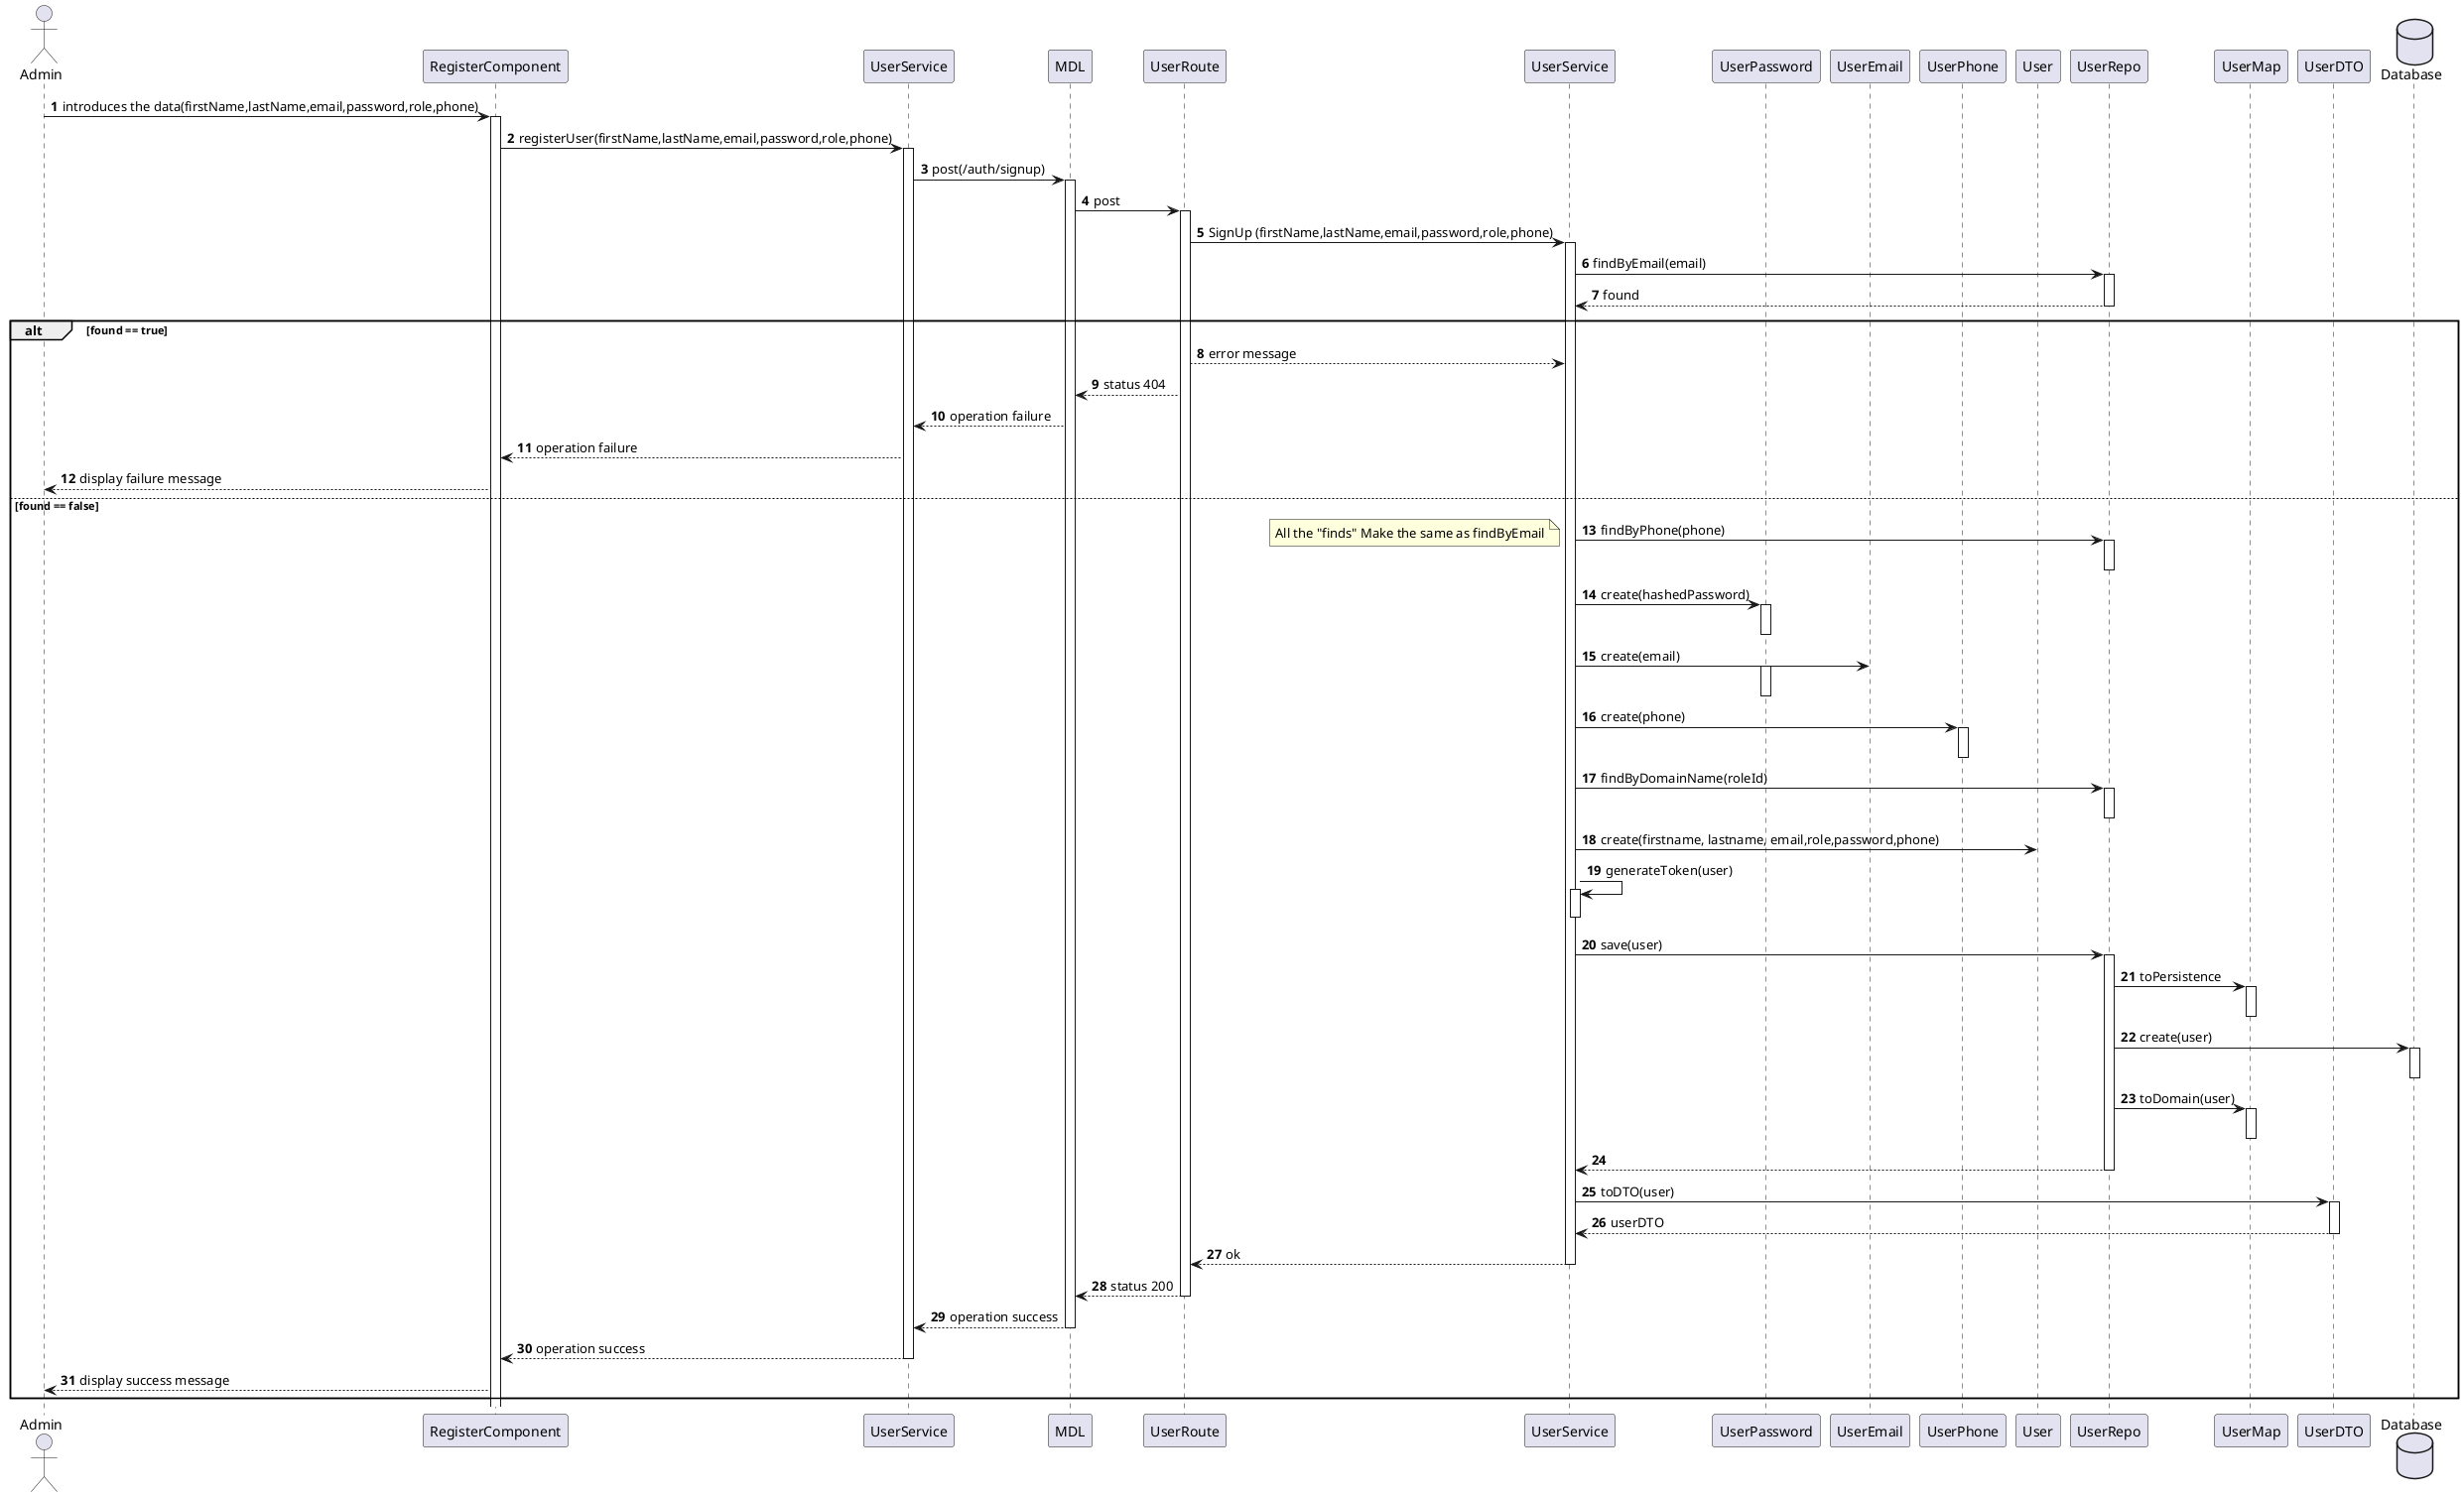 @startuml

autonumber
actor "Admin" as GA
participant "RegisterComponent" as COMP
participant "UserService" as SS
participant "MDL" as MDL
participant "UserRoute" as ROUTE
participant "UserService" as SERVICE
participant "UserPassword" as UserPassword
participant "UserEmail" as UserEmail
participant "UserPhone" as UserPhone
participant "User" as User
participant "UserRepo" as REPO
participant "UserMap" as MAP
participant "UserDTO" as DTO


database "Database" as DB

GA-> COMP : introduces the data(firstName,lastName,email,password,role,phone)
activate COMP
COMP -> SS : registerUser(firstName,lastName,email,password,role,phone)
activate SS
SS -> MDL: post(/auth/signup)
activate MDL
MDL -> ROUTE : post
activate ROUTE
ROUTE -> SERVICE : SignUp (firstName,lastName,email,password,role,phone)
activate SERVICE
SERVICE -> REPO : findByEmail(email)
activate REPO
REPO --> SERVICE : found
deactivate REPO
alt found == true
SERVICE <--ROUTE : error message
MDL <-- ROUTE : status 404
SS <-- MDL : operation failure
COMP <-- SS : operation failure
GA<-- COMP : display failure message
else found == false

SERVICE -> REPO : findByPhone(phone)
note left
  All the "finds" Make the same as findByEmail
end note
activate REPO
deactivate REPO

SERVICE -> UserPassword : create(hashedPassword)
activate UserPassword
deactivate UserPassword
SERVICE -> UserEmail : create(email)
activate UserPassword
deactivate UserPassword
SERVICE -> UserPhone : create(phone)
activate UserPhone
deactivate UserPhone
SERVICE -> REPO : findByDomainName(roleId)
activate REPO
deactivate REPO
SERVICE -> User : create(firstname, lastname, email,role,password,phone)

SERVICE -> SERVICE : generateToken(user)
activate SERVICE
deactivate SERVICE
SERVICE -> REPO : save(user)
activate REPO
REPO -> MAP : toPersistence
activate MAP
deactivate MAP
REPO -> DB : create(user)
activate DB
deactivate DB
REPO -> MAP : toDomain(user)
activate MAP
deactivate MAP
REPO --> SERVICE
deactivate REPO
SERVICE -> DTO : toDTO(user)
activate DTO
DTO --> SERVICE : userDTO
deactivate DTO
SERVICE --> ROUTE : ok
deactivate SERVICE
ROUTE --> MDL : status 200
deactivate ROUTE
MDL --> SS : operation success
deactivate MDL
COMP <-- SS : operation success
deactivate SS
deactivate MDL
GA<-- COMP : display success message
end

@enduml